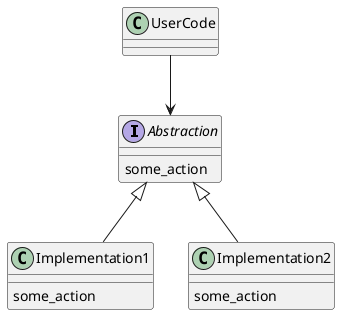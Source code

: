 @startuml 

interface Abstraction {
    {method} some_action
}

class Implementation1 {
    {method} some_action
}

class Implementation2 {
    {method} some_action
}

Abstraction <|-- Implementation1
Abstraction <|-- Implementation2 

class UserCode {

}

UserCode --> Abstraction

@enduml 
